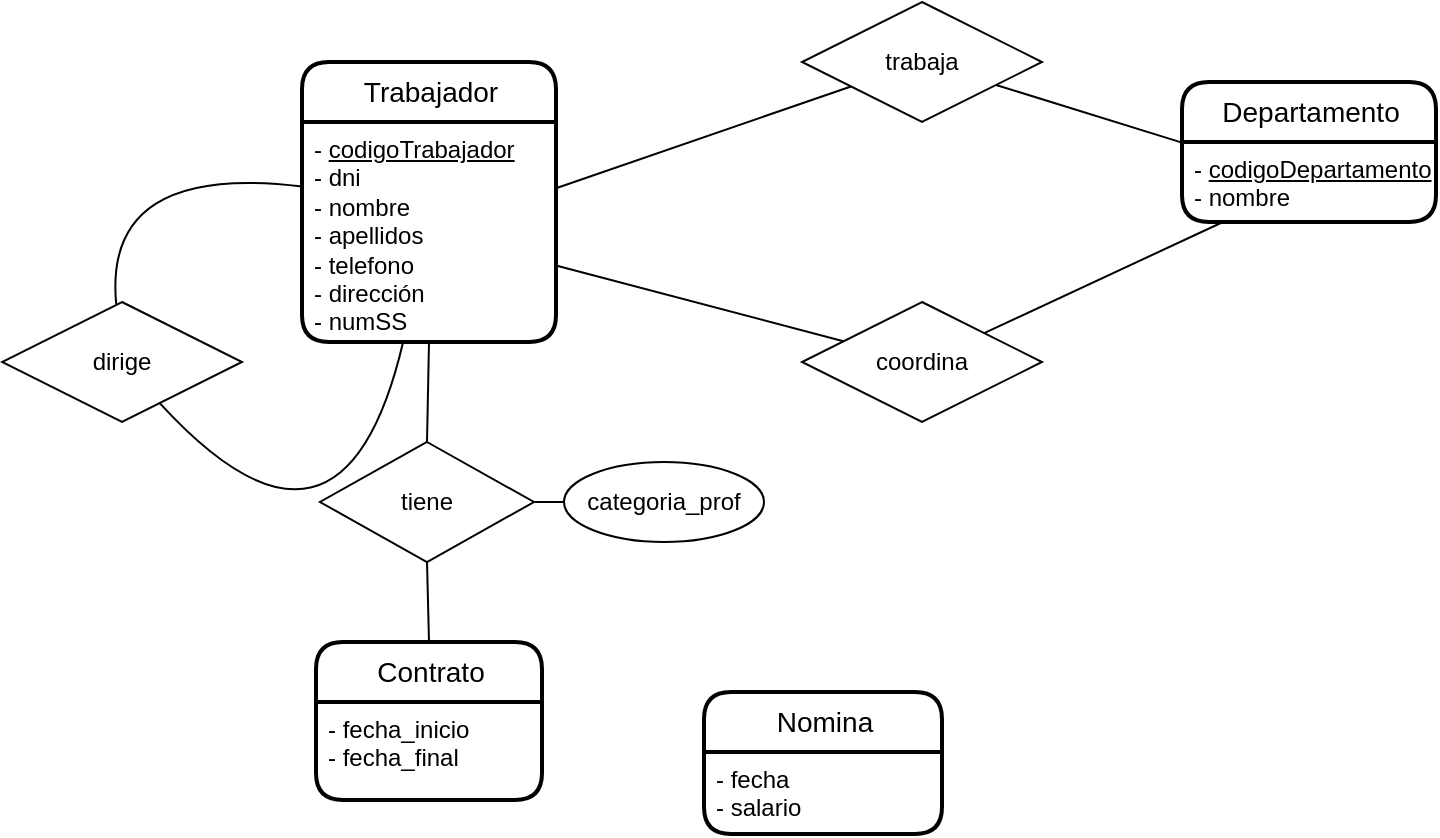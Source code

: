 <mxfile version="20.1.2" type="github">
  <diagram id="wky_A706Md2P9mNeTp39" name="Pàgina-1">
    <mxGraphModel dx="1117" dy="1699" grid="0" gridSize="10" guides="1" tooltips="1" connect="1" arrows="1" fold="1" page="1" pageScale="1" pageWidth="827" pageHeight="1169" math="0" shadow="0">
      <root>
        <mxCell id="0" />
        <mxCell id="1" parent="0" />
        <mxCell id="9AbGmwq4OvZop5vTEiyq-4" value="Trabajador" style="swimlane;childLayout=stackLayout;horizontal=1;startSize=30;horizontalStack=0;rounded=1;fontSize=14;fontStyle=0;strokeWidth=2;resizeParent=0;resizeLast=1;shadow=0;dashed=0;align=center;html=1;" vertex="1" parent="1">
          <mxGeometry x="190" y="-190" width="127" height="140" as="geometry" />
        </mxCell>
        <mxCell id="9AbGmwq4OvZop5vTEiyq-5" value="&lt;div&gt;- &lt;u&gt;codigoTrabajador&lt;/u&gt;&lt;/div&gt;&lt;div&gt;- dni&lt;/div&gt;&lt;div&gt;- nombre&lt;/div&gt;&lt;div&gt;- apellidos&lt;/div&gt;&lt;div&gt;- telefono&lt;/div&gt;&lt;div&gt;- dirección&lt;/div&gt;&lt;div&gt;- numSS&lt;/div&gt;&lt;div&gt;&lt;br&gt;&lt;/div&gt;" style="align=left;strokeColor=none;fillColor=none;spacingLeft=4;fontSize=12;verticalAlign=top;resizable=0;rotatable=0;part=1;html=1;" vertex="1" parent="9AbGmwq4OvZop5vTEiyq-4">
          <mxGeometry y="30" width="127" height="110" as="geometry" />
        </mxCell>
        <mxCell id="9AbGmwq4OvZop5vTEiyq-8" value="Departamento" style="swimlane;childLayout=stackLayout;horizontal=1;startSize=30;horizontalStack=0;rounded=1;fontSize=14;fontStyle=0;strokeWidth=2;resizeParent=0;resizeLast=1;shadow=0;dashed=0;align=center;html=1;" vertex="1" parent="1">
          <mxGeometry x="630" y="-180" width="127" height="70" as="geometry" />
        </mxCell>
        <mxCell id="9AbGmwq4OvZop5vTEiyq-9" value="&lt;div&gt;- &lt;u&gt;codigoDepartamento&lt;/u&gt;&lt;/div&gt;&lt;div&gt;- nombre&lt;/div&gt;&lt;div&gt;&lt;br&gt;&lt;/div&gt;" style="align=left;strokeColor=none;fillColor=none;spacingLeft=4;fontSize=12;verticalAlign=top;resizable=0;rotatable=0;part=1;html=1;" vertex="1" parent="9AbGmwq4OvZop5vTEiyq-8">
          <mxGeometry y="30" width="127" height="40" as="geometry" />
        </mxCell>
        <mxCell id="9AbGmwq4OvZop5vTEiyq-10" value="coordina" style="shape=rhombus;perimeter=rhombusPerimeter;whiteSpace=wrap;html=1;align=center;" vertex="1" parent="1">
          <mxGeometry x="440" y="-70" width="120" height="60" as="geometry" />
        </mxCell>
        <mxCell id="9AbGmwq4OvZop5vTEiyq-11" value="trabaja" style="shape=rhombus;perimeter=rhombusPerimeter;whiteSpace=wrap;html=1;align=center;" vertex="1" parent="1">
          <mxGeometry x="440" y="-220" width="120" height="60" as="geometry" />
        </mxCell>
        <mxCell id="9AbGmwq4OvZop5vTEiyq-12" value="dirige" style="shape=rhombus;perimeter=rhombusPerimeter;whiteSpace=wrap;html=1;align=center;" vertex="1" parent="1">
          <mxGeometry x="40" y="-70" width="120" height="60" as="geometry" />
        </mxCell>
        <mxCell id="9AbGmwq4OvZop5vTEiyq-13" value="" style="endArrow=none;html=1;rounded=0;" edge="1" parent="1" source="9AbGmwq4OvZop5vTEiyq-5" target="9AbGmwq4OvZop5vTEiyq-10">
          <mxGeometry relative="1" as="geometry">
            <mxPoint x="330" y="-50" as="sourcePoint" />
            <mxPoint x="490" y="-50" as="targetPoint" />
          </mxGeometry>
        </mxCell>
        <mxCell id="9AbGmwq4OvZop5vTEiyq-14" value="" style="endArrow=none;html=1;rounded=0;" edge="1" parent="1" source="9AbGmwq4OvZop5vTEiyq-9" target="9AbGmwq4OvZop5vTEiyq-10">
          <mxGeometry relative="1" as="geometry">
            <mxPoint x="327" y="-78.256" as="sourcePoint" />
            <mxPoint x="470.717" y="-40.359" as="targetPoint" />
          </mxGeometry>
        </mxCell>
        <mxCell id="9AbGmwq4OvZop5vTEiyq-15" value="" style="endArrow=none;html=1;rounded=0;" edge="1" parent="1" source="9AbGmwq4OvZop5vTEiyq-9" target="9AbGmwq4OvZop5vTEiyq-11">
          <mxGeometry relative="1" as="geometry">
            <mxPoint x="660.5" y="-100" as="sourcePoint" />
            <mxPoint x="541.084" y="-44.458" as="targetPoint" />
          </mxGeometry>
        </mxCell>
        <mxCell id="9AbGmwq4OvZop5vTEiyq-16" value="" style="endArrow=none;html=1;rounded=0;" edge="1" parent="1" source="9AbGmwq4OvZop5vTEiyq-11" target="9AbGmwq4OvZop5vTEiyq-5">
          <mxGeometry relative="1" as="geometry">
            <mxPoint x="640" y="-139.69" as="sourcePoint" />
            <mxPoint x="547.033" y="-168.517" as="targetPoint" />
          </mxGeometry>
        </mxCell>
        <mxCell id="9AbGmwq4OvZop5vTEiyq-17" value="" style="endArrow=none;html=1;curved=1;" edge="1" parent="1" source="9AbGmwq4OvZop5vTEiyq-4" target="9AbGmwq4OvZop5vTEiyq-12">
          <mxGeometry relative="1" as="geometry">
            <mxPoint x="290" y="-220" as="sourcePoint" />
            <mxPoint x="327" y="-116.897" as="targetPoint" />
            <Array as="points">
              <mxPoint x="90" y="-140" />
            </Array>
          </mxGeometry>
        </mxCell>
        <mxCell id="9AbGmwq4OvZop5vTEiyq-18" value="" style="endArrow=none;html=1;curved=1;" edge="1" parent="1" source="9AbGmwq4OvZop5vTEiyq-5" target="9AbGmwq4OvZop5vTEiyq-12">
          <mxGeometry relative="1" as="geometry">
            <mxPoint x="280" y="-191.738" as="sourcePoint" />
            <mxPoint x="201.429" y="-268.256" as="targetPoint" />
            <Array as="points">
              <mxPoint x="210" y="80" />
            </Array>
          </mxGeometry>
        </mxCell>
        <mxCell id="h6mPxnfmECKrlMnAZoUT-1" value="Contrato" style="swimlane;childLayout=stackLayout;horizontal=1;startSize=30;horizontalStack=0;rounded=1;fontSize=14;fontStyle=0;strokeWidth=2;resizeParent=0;resizeLast=1;shadow=0;dashed=0;align=center;html=1;" vertex="1" parent="1">
          <mxGeometry x="197" y="100" width="113" height="79" as="geometry" />
        </mxCell>
        <mxCell id="h6mPxnfmECKrlMnAZoUT-2" value="&lt;div&gt;- fecha_inicio&lt;/div&gt;&lt;div&gt;- fecha_final&lt;br&gt;&lt;/div&gt;" style="align=left;strokeColor=none;fillColor=none;spacingLeft=4;fontSize=12;verticalAlign=top;resizable=0;rotatable=0;part=1;html=1;" vertex="1" parent="h6mPxnfmECKrlMnAZoUT-1">
          <mxGeometry y="30" width="113" height="49" as="geometry" />
        </mxCell>
        <mxCell id="h6mPxnfmECKrlMnAZoUT-6" value="Nomina" style="swimlane;childLayout=stackLayout;horizontal=1;startSize=30;horizontalStack=0;rounded=1;fontSize=14;fontStyle=0;strokeWidth=2;resizeParent=0;resizeLast=1;shadow=0;dashed=0;align=center;html=1;" vertex="1" parent="1">
          <mxGeometry x="391" y="125" width="119" height="71" as="geometry" />
        </mxCell>
        <mxCell id="h6mPxnfmECKrlMnAZoUT-7" value="&lt;div&gt;- fecha&lt;/div&gt;&lt;div&gt;- salario&lt;br&gt;&lt;/div&gt;" style="align=left;strokeColor=none;fillColor=none;spacingLeft=4;fontSize=12;verticalAlign=top;resizable=0;rotatable=0;part=1;html=1;" vertex="1" parent="h6mPxnfmECKrlMnAZoUT-6">
          <mxGeometry y="30" width="119" height="41" as="geometry" />
        </mxCell>
        <mxCell id="h6mPxnfmECKrlMnAZoUT-9" value="" style="endArrow=none;html=1;rounded=0;fontSize=12;exitX=0.5;exitY=1;exitDx=0;exitDy=0;entryX=0.5;entryY=0;entryDx=0;entryDy=0;startArrow=none;" edge="1" parent="1" source="h6mPxnfmECKrlMnAZoUT-12" target="h6mPxnfmECKrlMnAZoUT-1">
          <mxGeometry relative="1" as="geometry">
            <mxPoint x="326" y="-28" as="sourcePoint" />
            <mxPoint x="486" y="-28" as="targetPoint" />
          </mxGeometry>
        </mxCell>
        <mxCell id="h6mPxnfmECKrlMnAZoUT-12" value="tiene" style="shape=rhombus;perimeter=rhombusPerimeter;whiteSpace=wrap;html=1;align=center;fontSize=12;" vertex="1" parent="1">
          <mxGeometry x="199" width="107" height="60" as="geometry" />
        </mxCell>
        <mxCell id="h6mPxnfmECKrlMnAZoUT-13" value="" style="endArrow=none;html=1;rounded=0;fontSize=12;exitX=0.5;exitY=1;exitDx=0;exitDy=0;entryX=0.5;entryY=0;entryDx=0;entryDy=0;" edge="1" parent="1" source="9AbGmwq4OvZop5vTEiyq-5" target="h6mPxnfmECKrlMnAZoUT-12">
          <mxGeometry relative="1" as="geometry">
            <mxPoint x="253.5" y="-50" as="sourcePoint" />
            <mxPoint x="253.5" y="100" as="targetPoint" />
          </mxGeometry>
        </mxCell>
        <mxCell id="h6mPxnfmECKrlMnAZoUT-14" value="" style="endArrow=none;html=1;rounded=0;fontSize=12;exitX=1;exitY=0.5;exitDx=0;exitDy=0;entryX=0;entryY=0.5;entryDx=0;entryDy=0;" edge="1" parent="1" source="h6mPxnfmECKrlMnAZoUT-12" target="h6mPxnfmECKrlMnAZoUT-15">
          <mxGeometry relative="1" as="geometry">
            <mxPoint x="326" y="-28" as="sourcePoint" />
            <mxPoint x="354" y="30" as="targetPoint" />
          </mxGeometry>
        </mxCell>
        <mxCell id="h6mPxnfmECKrlMnAZoUT-15" value="categoria_prof" style="ellipse;whiteSpace=wrap;html=1;align=center;fontSize=12;" vertex="1" parent="1">
          <mxGeometry x="321.0" y="10" width="100" height="40" as="geometry" />
        </mxCell>
      </root>
    </mxGraphModel>
  </diagram>
</mxfile>
